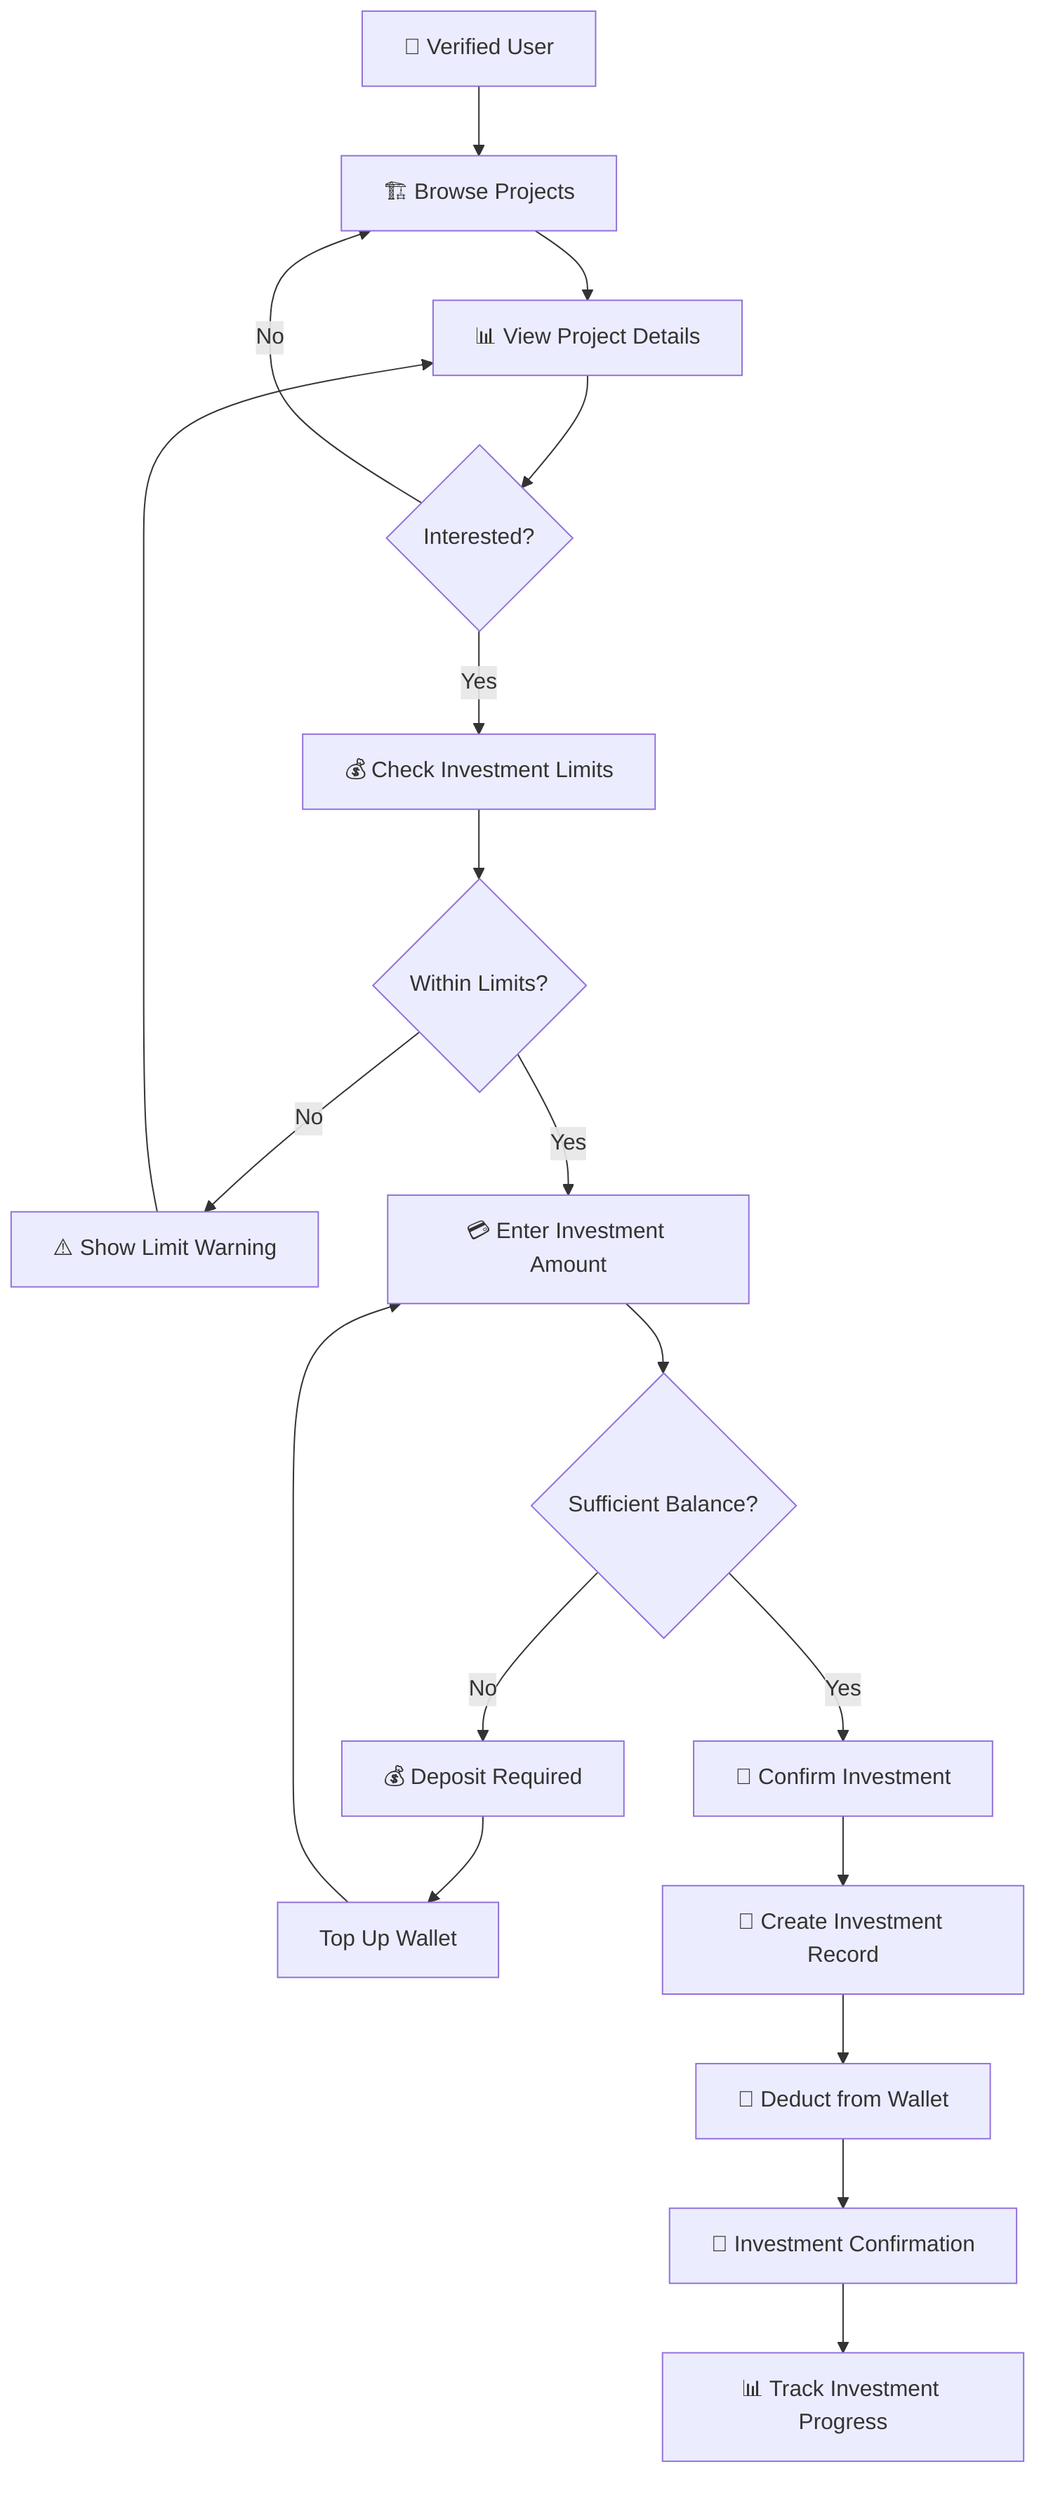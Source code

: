 flowchart TD
    A[👤 Verified User] --> B[🏗️ Browse Projects]
    B --> C[📊 View Project Details]
    C --> D{Interested?}
    D -->|No| B
    D -->|Yes| E[💰 Check Investment Limits]
    E --> F{Within Limits?}
    F -->|No| G[⚠️ Show Limit Warning]
    G --> C
    F -->|Yes| H[💳 Enter Investment Amount]
    H --> I{Sufficient Balance?}
    I -->|No| J[💰 Deposit Required]
    J --> K[Top Up Wallet]
    K --> H
    I -->|Yes| L[📝 Confirm Investment]
    L --> M[💾 Create Investment Record]
    M --> N[💸 Deduct from Wallet]
    N --> O[📧 Investment Confirmation]
    O --> P[📊 Track Investment Progress]